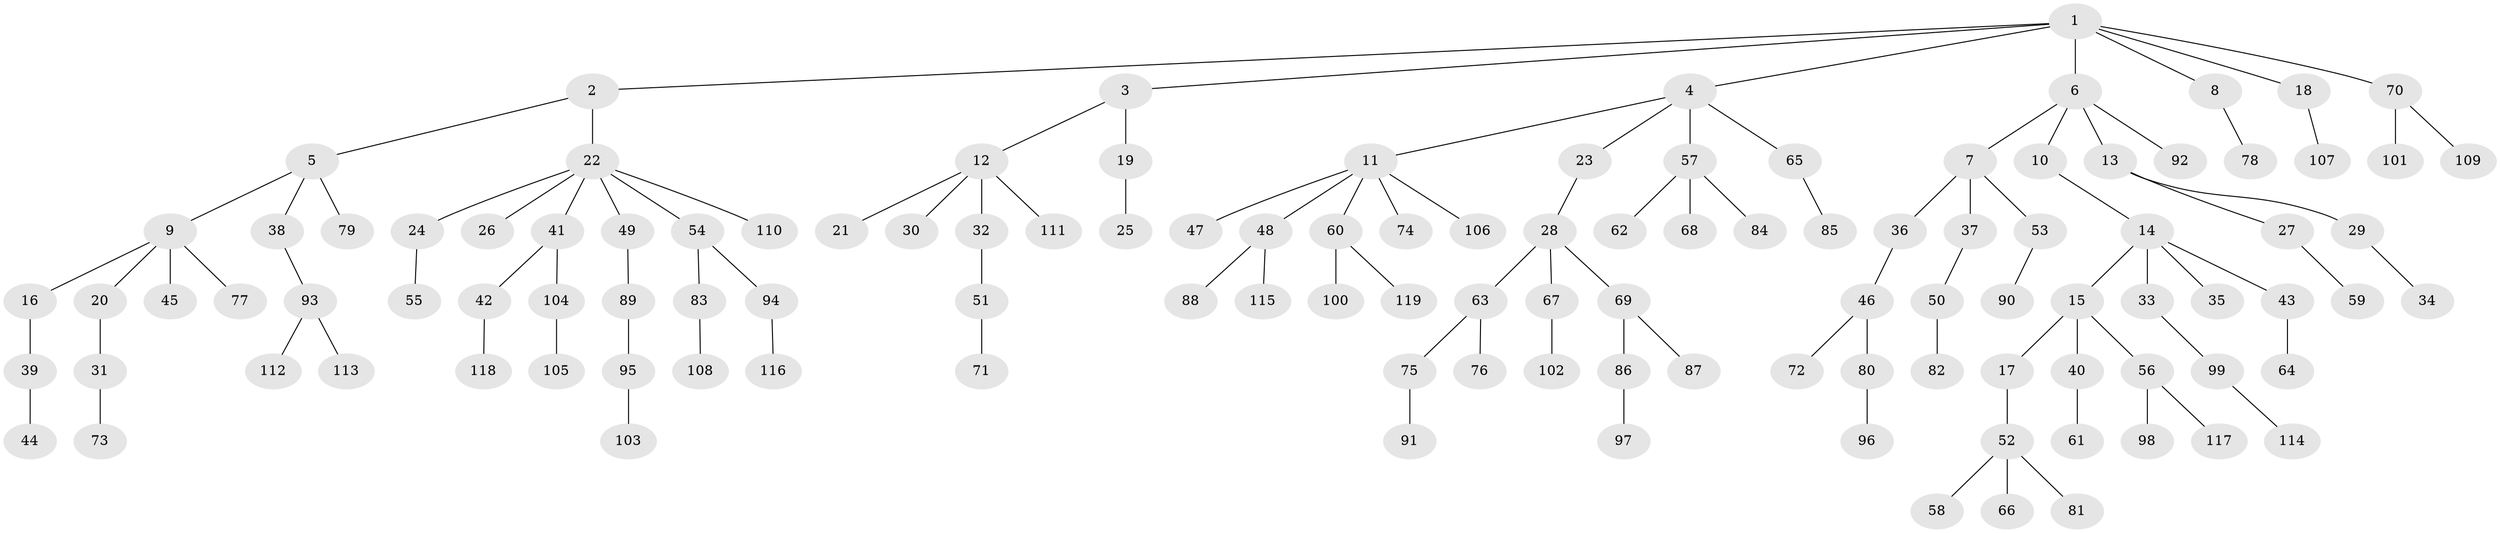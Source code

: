 // Generated by graph-tools (version 1.1) at 2025/50/03/09/25 03:50:19]
// undirected, 119 vertices, 118 edges
graph export_dot {
graph [start="1"]
  node [color=gray90,style=filled];
  1;
  2;
  3;
  4;
  5;
  6;
  7;
  8;
  9;
  10;
  11;
  12;
  13;
  14;
  15;
  16;
  17;
  18;
  19;
  20;
  21;
  22;
  23;
  24;
  25;
  26;
  27;
  28;
  29;
  30;
  31;
  32;
  33;
  34;
  35;
  36;
  37;
  38;
  39;
  40;
  41;
  42;
  43;
  44;
  45;
  46;
  47;
  48;
  49;
  50;
  51;
  52;
  53;
  54;
  55;
  56;
  57;
  58;
  59;
  60;
  61;
  62;
  63;
  64;
  65;
  66;
  67;
  68;
  69;
  70;
  71;
  72;
  73;
  74;
  75;
  76;
  77;
  78;
  79;
  80;
  81;
  82;
  83;
  84;
  85;
  86;
  87;
  88;
  89;
  90;
  91;
  92;
  93;
  94;
  95;
  96;
  97;
  98;
  99;
  100;
  101;
  102;
  103;
  104;
  105;
  106;
  107;
  108;
  109;
  110;
  111;
  112;
  113;
  114;
  115;
  116;
  117;
  118;
  119;
  1 -- 2;
  1 -- 3;
  1 -- 4;
  1 -- 6;
  1 -- 8;
  1 -- 18;
  1 -- 70;
  2 -- 5;
  2 -- 22;
  3 -- 12;
  3 -- 19;
  4 -- 11;
  4 -- 23;
  4 -- 57;
  4 -- 65;
  5 -- 9;
  5 -- 38;
  5 -- 79;
  6 -- 7;
  6 -- 10;
  6 -- 13;
  6 -- 92;
  7 -- 36;
  7 -- 37;
  7 -- 53;
  8 -- 78;
  9 -- 16;
  9 -- 20;
  9 -- 45;
  9 -- 77;
  10 -- 14;
  11 -- 47;
  11 -- 48;
  11 -- 60;
  11 -- 74;
  11 -- 106;
  12 -- 21;
  12 -- 30;
  12 -- 32;
  12 -- 111;
  13 -- 27;
  13 -- 29;
  14 -- 15;
  14 -- 33;
  14 -- 35;
  14 -- 43;
  15 -- 17;
  15 -- 40;
  15 -- 56;
  16 -- 39;
  17 -- 52;
  18 -- 107;
  19 -- 25;
  20 -- 31;
  22 -- 24;
  22 -- 26;
  22 -- 41;
  22 -- 49;
  22 -- 54;
  22 -- 110;
  23 -- 28;
  24 -- 55;
  27 -- 59;
  28 -- 63;
  28 -- 67;
  28 -- 69;
  29 -- 34;
  31 -- 73;
  32 -- 51;
  33 -- 99;
  36 -- 46;
  37 -- 50;
  38 -- 93;
  39 -- 44;
  40 -- 61;
  41 -- 42;
  41 -- 104;
  42 -- 118;
  43 -- 64;
  46 -- 72;
  46 -- 80;
  48 -- 88;
  48 -- 115;
  49 -- 89;
  50 -- 82;
  51 -- 71;
  52 -- 58;
  52 -- 66;
  52 -- 81;
  53 -- 90;
  54 -- 83;
  54 -- 94;
  56 -- 98;
  56 -- 117;
  57 -- 62;
  57 -- 68;
  57 -- 84;
  60 -- 100;
  60 -- 119;
  63 -- 75;
  63 -- 76;
  65 -- 85;
  67 -- 102;
  69 -- 86;
  69 -- 87;
  70 -- 101;
  70 -- 109;
  75 -- 91;
  80 -- 96;
  83 -- 108;
  86 -- 97;
  89 -- 95;
  93 -- 112;
  93 -- 113;
  94 -- 116;
  95 -- 103;
  99 -- 114;
  104 -- 105;
}
